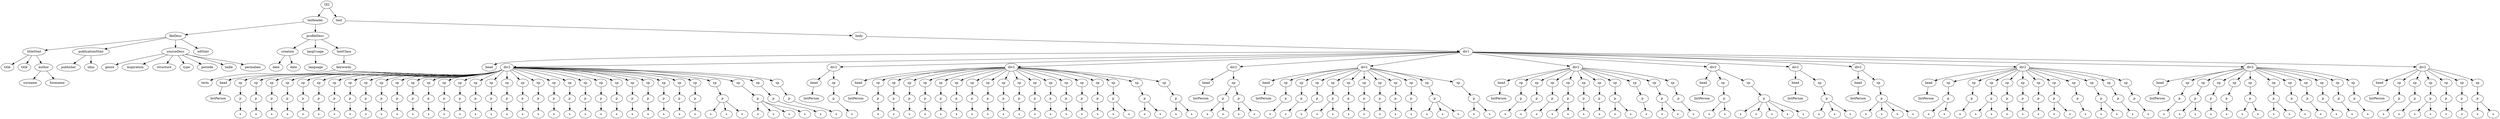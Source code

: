 digraph Tree {
	"t0" [label = "TEI"];
	"t1" [label = "teiHeader"];
	"t2" [label = "fileDesc"];
	"t3" [label = "titleStmt"];
	"t4" [label = "title"];
	"t5" [label = "title"];
	"t6" [label = "author"];
	"t7" [label = "surname"];
	"t8" [label = "forename"];
	"t9" [label = "publicationStmt"];
	"t10" [label = "publisher"];
	"t11" [label = "idno"];
	"t12" [label = "sourceDesc"];
	"t13" [label = "genre"];
	"t14" [label = "inspiration"];
	"t15" [label = "structure"];
	"t16" [label = "type"];
	"t17" [label = "periode"];
	"t18" [label = "taille"];
	"t19" [label = "permalien"];
	"t20" [label = "edStmt"];
	"t21" [label = "profileDesc"];
	"t22" [label = "creation"];
	"t23" [label = "date"];
	"t24" [label = "date"];
	"t25" [label = "langUsage"];
	"t26" [label = "language"];
	"t27" [label = "textClass"];
	"t28" [label = "keywords"];
	"t29" [label = "term"];
	"t30" [label = "text"];
	"t31" [label = "body"];
	"t32" [label = "div1"];
	"t33" [label = "head"];
	"t34" [label = "div2"];
	"t35" [label = "head"];
	"t36" [label = "listPerson"];
	"t37" [label = "sp"];
	"t38" [label = "p"];
	"t39" [label = "s"];
	"t40" [label = "sp"];
	"t41" [label = "p"];
	"t42" [label = "s"];
	"t43" [label = "sp"];
	"t44" [label = "p"];
	"t45" [label = "s"];
	"t46" [label = "sp"];
	"t47" [label = "p"];
	"t48" [label = "s"];
	"t49" [label = "sp"];
	"t50" [label = "p"];
	"t51" [label = "s"];
	"t52" [label = "sp"];
	"t53" [label = "p"];
	"t54" [label = "s"];
	"t55" [label = "sp"];
	"t56" [label = "p"];
	"t57" [label = "s"];
	"t58" [label = "sp"];
	"t59" [label = "p"];
	"t60" [label = "s"];
	"t61" [label = "sp"];
	"t62" [label = "p"];
	"t63" [label = "s"];
	"t64" [label = "sp"];
	"t65" [label = "p"];
	"t66" [label = "s"];
	"t67" [label = "sp"];
	"t68" [label = "p"];
	"t69" [label = "s"];
	"t70" [label = "sp"];
	"t71" [label = "p"];
	"t72" [label = "s"];
	"t73" [label = "sp"];
	"t74" [label = "p"];
	"t75" [label = "s"];
	"t76" [label = "sp"];
	"t77" [label = "p"];
	"t78" [label = "s"];
	"t79" [label = "sp"];
	"t80" [label = "p"];
	"t81" [label = "s"];
	"t82" [label = "sp"];
	"t83" [label = "p"];
	"t84" [label = "s"];
	"t85" [label = "sp"];
	"t86" [label = "p"];
	"t87" [label = "s"];
	"t88" [label = "sp"];
	"t89" [label = "p"];
	"t90" [label = "s"];
	"t91" [label = "sp"];
	"t92" [label = "p"];
	"t93" [label = "s"];
	"t94" [label = "sp"];
	"t95" [label = "p"];
	"t96" [label = "s"];
	"t97" [label = "sp"];
	"t98" [label = "p"];
	"t99" [label = "s"];
	"t100" [label = "sp"];
	"t101" [label = "p"];
	"t102" [label = "s"];
	"t103" [label = "sp"];
	"t104" [label = "p"];
	"t105" [label = "s"];
	"t106" [label = "sp"];
	"t107" [label = "p"];
	"t108" [label = "s"];
	"t109" [label = "sp"];
	"t110" [label = "p"];
	"t111" [label = "s"];
	"t112" [label = "sp"];
	"t113" [label = "p"];
	"t114" [label = "s"];
	"t115" [label = "sp"];
	"t116" [label = "p"];
	"t117" [label = "s"];
	"t118" [label = "sp"];
	"t119" [label = "p"];
	"t120" [label = "s"];
	"t121" [label = "sp"];
	"t122" [label = "p"];
	"t123" [label = "s"];
	"t124" [label = "sp"];
	"t125" [label = "p"];
	"t126" [label = "s"];
	"t127" [label = "sp"];
	"t128" [label = "p"];
	"t129" [label = "s"];
	"t130" [label = "s"];
	"t131" [label = "s"];
	"t132" [label = "sp"];
	"t133" [label = "p"];
	"t134" [label = "s"];
	"t135" [label = "s"];
	"t136" [label = "s"];
	"t137" [label = "s"];
	"t138" [label = "sp"];
	"t139" [label = "p"];
	"t140" [label = "s"];
	"t141" [label = "sp"];
	"t142" [label = "p"];
	"t143" [label = "s"];
	"t144" [label = "div2"];
	"t145" [label = "head"];
	"t146" [label = "listPerson"];
	"t147" [label = "sp"];
	"t148" [label = "p"];
	"t149" [label = "s"];
	"t150" [label = "div2"];
	"t151" [label = "head"];
	"t152" [label = "listPerson"];
	"t153" [label = "sp"];
	"t154" [label = "p"];
	"t155" [label = "s"];
	"t156" [label = "sp"];
	"t157" [label = "p"];
	"t158" [label = "s"];
	"t159" [label = "sp"];
	"t160" [label = "p"];
	"t161" [label = "s"];
	"t162" [label = "sp"];
	"t163" [label = "p"];
	"t164" [label = "s"];
	"t165" [label = "sp"];
	"t166" [label = "p"];
	"t167" [label = "s"];
	"t168" [label = "sp"];
	"t169" [label = "p"];
	"t170" [label = "s"];
	"t171" [label = "sp"];
	"t172" [label = "p"];
	"t173" [label = "s"];
	"t174" [label = "sp"];
	"t175" [label = "p"];
	"t176" [label = "s"];
	"t177" [label = "sp"];
	"t178" [label = "p"];
	"t179" [label = "s"];
	"t180" [label = "sp"];
	"t181" [label = "p"];
	"t182" [label = "s"];
	"t183" [label = "sp"];
	"t184" [label = "p"];
	"t185" [label = "s"];
	"t186" [label = "sp"];
	"t187" [label = "p"];
	"t188" [label = "s"];
	"t189" [label = "sp"];
	"t190" [label = "p"];
	"t191" [label = "s"];
	"t192" [label = "sp"];
	"t193" [label = "p"];
	"t194" [label = "s"];
	"t195" [label = "sp"];
	"t196" [label = "p"];
	"t197" [label = "s"];
	"t198" [label = "sp"];
	"t199" [label = "p"];
	"t200" [label = "s"];
	"t201" [label = "s"];
	"t202" [label = "sp"];
	"t203" [label = "p"];
	"t204" [label = "s"];
	"t205" [label = "s"];
	"t206" [label = "sp"];
	"t207" [label = "p"];
	"t208" [label = "s"];
	"t209" [label = "s"];
	"t210" [label = "div2"];
	"t211" [label = "head"];
	"t212" [label = "listPerson"];
	"t213" [label = "sp"];
	"t214" [label = "p"];
	"t215" [label = "s"];
	"t216" [label = "s"];
	"t217" [label = "p"];
	"t218" [label = "s"];
	"t219" [label = "s"];
	"t220" [label = "div2"];
	"t221" [label = "head"];
	"t222" [label = "listPerson"];
	"t223" [label = "sp"];
	"t224" [label = "p"];
	"t225" [label = "s"];
	"t226" [label = "sp"];
	"t227" [label = "p"];
	"t228" [label = "s"];
	"t229" [label = "sp"];
	"t230" [label = "p"];
	"t231" [label = "s"];
	"t232" [label = "sp"];
	"t233" [label = "p"];
	"t234" [label = "s"];
	"t235" [label = "s"];
	"t236" [label = "sp"];
	"t237" [label = "p"];
	"t238" [label = "s"];
	"t239" [label = "sp"];
	"t240" [label = "p"];
	"t241" [label = "s"];
	"t242" [label = "sp"];
	"t243" [label = "p"];
	"t244" [label = "s"];
	"t245" [label = "sp"];
	"t246" [label = "p"];
	"t247" [label = "s"];
	"t248" [label = "sp"];
	"t249" [label = "p"];
	"t250" [label = "s"];
	"t251" [label = "sp"];
	"t252" [label = "p"];
	"t253" [label = "s"];
	"t254" [label = "s"];
	"t255" [label = "s"];
	"t256" [label = "sp"];
	"t257" [label = "p"];
	"t258" [label = "s"];
	"t259" [label = "s"];
	"t260" [label = "div2"];
	"t261" [label = "head"];
	"t262" [label = "listPerson"];
	"t263" [label = "sp"];
	"t264" [label = "p"];
	"t265" [label = "s"];
	"t266" [label = "sp"];
	"t267" [label = "p"];
	"t268" [label = "s"];
	"t269" [label = "sp"];
	"t270" [label = "p"];
	"t271" [label = "s"];
	"t272" [label = "sp"];
	"t273" [label = "p"];
	"t274" [label = "s"];
	"t275" [label = "s"];
	"t276" [label = "sp"];
	"t277" [label = "p"];
	"t278" [label = "s"];
	"t279" [label = "sp"];
	"t280" [label = "p"];
	"t281" [label = "s"];
	"t282" [label = "sp"];
	"t283" [label = "p"];
	"t284" [label = "s"];
	"t285" [label = "s"];
	"t286" [label = "sp"];
	"t287" [label = "p"];
	"t288" [label = "s"];
	"t289" [label = "sp"];
	"t290" [label = "p"];
	"t291" [label = "s"];
	"t292" [label = "s"];
	"t293" [label = "sp"];
	"t294" [label = "p"];
	"t295" [label = "s"];
	"t296" [label = "div2"];
	"t297" [label = "head"];
	"t298" [label = "listPerson"];
	"t299" [label = "sp"];
	"t300" [label = "p"];
	"t301" [label = "s"];
	"t302" [label = "s"];
	"t303" [label = "sp"];
	"t304" [label = "p"];
	"t305" [label = "s"];
	"t306" [label = "s"];
	"t307" [label = "s"];
	"t308" [label = "s"];
	"t309" [label = "s"];
	"t310" [label = "div2"];
	"t311" [label = "head"];
	"t312" [label = "listPerson"];
	"t313" [label = "sp"];
	"t314" [label = "p"];
	"t315" [label = "s"];
	"t316" [label = "s"];
	"t317" [label = "s"];
	"t318" [label = "div2"];
	"t319" [label = "head"];
	"t320" [label = "listPerson"];
	"t321" [label = "sp"];
	"t322" [label = "p"];
	"t323" [label = "s"];
	"t324" [label = "s"];
	"t325" [label = "s"];
	"t326" [label = "s"];
	"t327" [label = "div2"];
	"t328" [label = "head"];
	"t329" [label = "listPerson"];
	"t330" [label = "sp"];
	"t331" [label = "p"];
	"t332" [label = "s"];
	"t333" [label = "s"];
	"t334" [label = "sp"];
	"t335" [label = "p"];
	"t336" [label = "s"];
	"t337" [label = "sp"];
	"t338" [label = "p"];
	"t339" [label = "s"];
	"t340" [label = "s"];
	"t341" [label = "sp"];
	"t342" [label = "p"];
	"t343" [label = "s"];
	"t344" [label = "sp"];
	"t345" [label = "p"];
	"t346" [label = "s"];
	"t347" [label = "sp"];
	"t348" [label = "p"];
	"t349" [label = "s"];
	"t350" [label = "sp"];
	"t351" [label = "p"];
	"t352" [label = "s"];
	"t353" [label = "s"];
	"t354" [label = "sp"];
	"t355" [label = "p"];
	"t356" [label = "s"];
	"t357" [label = "sp"];
	"t358" [label = "p"];
	"t359" [label = "s"];
	"t360" [label = "s"];
	"t361" [label = "sp"];
	"t362" [label = "p"];
	"t363" [label = "s"];
	"t364" [label = "sp"];
	"t365" [label = "p"];
	"t366" [label = "s"];
	"t367" [label = "div2"];
	"t368" [label = "head"];
	"t369" [label = "listPerson"];
	"t370" [label = "sp"];
	"t371" [label = "p"];
	"t372" [label = "s"];
	"t373" [label = "sp"];
	"t374" [label = "p"];
	"t375" [label = "s"];
	"t376" [label = "s"];
	"t377" [label = "sp"];
	"t378" [label = "p"];
	"t379" [label = "s"];
	"t380" [label = "sp"];
	"t381" [label = "p"];
	"t382" [label = "s"];
	"t383" [label = "sp"];
	"t384" [label = "p"];
	"t385" [label = "s"];
	"t386" [label = "s"];
	"t387" [label = "sp"];
	"t388" [label = "p"];
	"t389" [label = "s"];
	"t390" [label = "s"];
	"t391" [label = "sp"];
	"t392" [label = "p"];
	"t393" [label = "s"];
	"t394" [label = "sp"];
	"t395" [label = "p"];
	"t396" [label = "s"];
	"t397" [label = "sp"];
	"t398" [label = "p"];
	"t399" [label = "s"];
	"t400" [label = "sp"];
	"t401" [label = "p"];
	"t402" [label = "s"];
	"t403" [label = "sp"];
	"t404" [label = "p"];
	"t405" [label = "s"];
	"t406" [label = "div2"];
	"t407" [label = "head"];
	"t408" [label = "listPerson"];
	"t409" [label = "sp"];
	"t410" [label = "p"];
	"t411" [label = "s"];
	"t412" [label = "sp"];
	"t413" [label = "p"];
	"t414" [label = "s"];
	"t415" [label = "sp"];
	"t416" [label = "p"];
	"t417" [label = "s"];
	"t418" [label = "s"];
	"t419" [label = "sp"];
	"t420" [label = "p"];
	"t421" [label = "s"];
	"t422" [label = "sp"];
	"t423" [label = "p"];
	"t424" [label = "s"];
	"t425" [label = "sp"];
	"t426" [label = "p"];
	"t427" [label = "s"];
	"t428" [label = "s"];
	"t0" -> "t1";
	"t1" -> "t2";
	"t2" -> "t3";
	"t3" -> "t4";
	"t3" -> "t5";
	"t3" -> "t6";
	"t6" -> "t7";
	"t6" -> "t8";
	"t2" -> "t9";
	"t9" -> "t10";
	"t9" -> "t11";
	"t2" -> "t12";
	"t12" -> "t13";
	"t12" -> "t14";
	"t12" -> "t15";
	"t12" -> "t16";
	"t12" -> "t17";
	"t12" -> "t18";
	"t12" -> "t19";
	"t2" -> "t20";
	"t1" -> "t21";
	"t21" -> "t22";
	"t22" -> "t23";
	"t22" -> "t24";
	"t21" -> "t25";
	"t25" -> "t26";
	"t21" -> "t27";
	"t27" -> "t28";
	"t28" -> "t29";
	"t0" -> "t30";
	"t30" -> "t31";
	"t31" -> "t32";
	"t32" -> "t33";
	"t32" -> "t34";
	"t34" -> "t35";
	"t35" -> "t36";
	"t34" -> "t37";
	"t37" -> "t38";
	"t38" -> "t39";
	"t34" -> "t40";
	"t40" -> "t41";
	"t41" -> "t42";
	"t34" -> "t43";
	"t43" -> "t44";
	"t44" -> "t45";
	"t34" -> "t46";
	"t46" -> "t47";
	"t47" -> "t48";
	"t34" -> "t49";
	"t49" -> "t50";
	"t50" -> "t51";
	"t34" -> "t52";
	"t52" -> "t53";
	"t53" -> "t54";
	"t34" -> "t55";
	"t55" -> "t56";
	"t56" -> "t57";
	"t34" -> "t58";
	"t58" -> "t59";
	"t59" -> "t60";
	"t34" -> "t61";
	"t61" -> "t62";
	"t62" -> "t63";
	"t34" -> "t64";
	"t64" -> "t65";
	"t65" -> "t66";
	"t34" -> "t67";
	"t67" -> "t68";
	"t68" -> "t69";
	"t34" -> "t70";
	"t70" -> "t71";
	"t71" -> "t72";
	"t34" -> "t73";
	"t73" -> "t74";
	"t74" -> "t75";
	"t34" -> "t76";
	"t76" -> "t77";
	"t77" -> "t78";
	"t34" -> "t79";
	"t79" -> "t80";
	"t80" -> "t81";
	"t34" -> "t82";
	"t82" -> "t83";
	"t83" -> "t84";
	"t34" -> "t85";
	"t85" -> "t86";
	"t86" -> "t87";
	"t34" -> "t88";
	"t88" -> "t89";
	"t89" -> "t90";
	"t34" -> "t91";
	"t91" -> "t92";
	"t92" -> "t93";
	"t34" -> "t94";
	"t94" -> "t95";
	"t95" -> "t96";
	"t34" -> "t97";
	"t97" -> "t98";
	"t98" -> "t99";
	"t34" -> "t100";
	"t100" -> "t101";
	"t101" -> "t102";
	"t34" -> "t103";
	"t103" -> "t104";
	"t104" -> "t105";
	"t34" -> "t106";
	"t106" -> "t107";
	"t107" -> "t108";
	"t34" -> "t109";
	"t109" -> "t110";
	"t110" -> "t111";
	"t34" -> "t112";
	"t112" -> "t113";
	"t113" -> "t114";
	"t34" -> "t115";
	"t115" -> "t116";
	"t116" -> "t117";
	"t34" -> "t118";
	"t118" -> "t119";
	"t119" -> "t120";
	"t34" -> "t121";
	"t121" -> "t122";
	"t122" -> "t123";
	"t34" -> "t124";
	"t124" -> "t125";
	"t125" -> "t126";
	"t34" -> "t127";
	"t127" -> "t128";
	"t128" -> "t129";
	"t128" -> "t130";
	"t128" -> "t131";
	"t34" -> "t132";
	"t132" -> "t133";
	"t133" -> "t134";
	"t133" -> "t135";
	"t133" -> "t136";
	"t133" -> "t137";
	"t34" -> "t138";
	"t138" -> "t139";
	"t139" -> "t140";
	"t34" -> "t141";
	"t141" -> "t142";
	"t142" -> "t143";
	"t32" -> "t144";
	"t144" -> "t145";
	"t145" -> "t146";
	"t144" -> "t147";
	"t147" -> "t148";
	"t148" -> "t149";
	"t32" -> "t150";
	"t150" -> "t151";
	"t151" -> "t152";
	"t150" -> "t153";
	"t153" -> "t154";
	"t154" -> "t155";
	"t150" -> "t156";
	"t156" -> "t157";
	"t157" -> "t158";
	"t150" -> "t159";
	"t159" -> "t160";
	"t160" -> "t161";
	"t150" -> "t162";
	"t162" -> "t163";
	"t163" -> "t164";
	"t150" -> "t165";
	"t165" -> "t166";
	"t166" -> "t167";
	"t150" -> "t168";
	"t168" -> "t169";
	"t169" -> "t170";
	"t150" -> "t171";
	"t171" -> "t172";
	"t172" -> "t173";
	"t150" -> "t174";
	"t174" -> "t175";
	"t175" -> "t176";
	"t150" -> "t177";
	"t177" -> "t178";
	"t178" -> "t179";
	"t150" -> "t180";
	"t180" -> "t181";
	"t181" -> "t182";
	"t150" -> "t183";
	"t183" -> "t184";
	"t184" -> "t185";
	"t150" -> "t186";
	"t186" -> "t187";
	"t187" -> "t188";
	"t150" -> "t189";
	"t189" -> "t190";
	"t190" -> "t191";
	"t150" -> "t192";
	"t192" -> "t193";
	"t193" -> "t194";
	"t150" -> "t195";
	"t195" -> "t196";
	"t196" -> "t197";
	"t150" -> "t198";
	"t198" -> "t199";
	"t199" -> "t200";
	"t199" -> "t201";
	"t150" -> "t202";
	"t202" -> "t203";
	"t203" -> "t204";
	"t203" -> "t205";
	"t150" -> "t206";
	"t206" -> "t207";
	"t207" -> "t208";
	"t207" -> "t209";
	"t32" -> "t210";
	"t210" -> "t211";
	"t211" -> "t212";
	"t210" -> "t213";
	"t213" -> "t214";
	"t214" -> "t215";
	"t214" -> "t216";
	"t213" -> "t217";
	"t217" -> "t218";
	"t217" -> "t219";
	"t32" -> "t220";
	"t220" -> "t221";
	"t221" -> "t222";
	"t220" -> "t223";
	"t223" -> "t224";
	"t224" -> "t225";
	"t220" -> "t226";
	"t226" -> "t227";
	"t227" -> "t228";
	"t220" -> "t229";
	"t229" -> "t230";
	"t230" -> "t231";
	"t220" -> "t232";
	"t232" -> "t233";
	"t233" -> "t234";
	"t233" -> "t235";
	"t220" -> "t236";
	"t236" -> "t237";
	"t237" -> "t238";
	"t220" -> "t239";
	"t239" -> "t240";
	"t240" -> "t241";
	"t220" -> "t242";
	"t242" -> "t243";
	"t243" -> "t244";
	"t220" -> "t245";
	"t245" -> "t246";
	"t246" -> "t247";
	"t220" -> "t248";
	"t248" -> "t249";
	"t249" -> "t250";
	"t220" -> "t251";
	"t251" -> "t252";
	"t252" -> "t253";
	"t252" -> "t254";
	"t252" -> "t255";
	"t220" -> "t256";
	"t256" -> "t257";
	"t257" -> "t258";
	"t257" -> "t259";
	"t32" -> "t260";
	"t260" -> "t261";
	"t261" -> "t262";
	"t260" -> "t263";
	"t263" -> "t264";
	"t264" -> "t265";
	"t260" -> "t266";
	"t266" -> "t267";
	"t267" -> "t268";
	"t260" -> "t269";
	"t269" -> "t270";
	"t270" -> "t271";
	"t260" -> "t272";
	"t272" -> "t273";
	"t273" -> "t274";
	"t273" -> "t275";
	"t260" -> "t276";
	"t276" -> "t277";
	"t277" -> "t278";
	"t260" -> "t279";
	"t279" -> "t280";
	"t280" -> "t281";
	"t260" -> "t282";
	"t282" -> "t283";
	"t283" -> "t284";
	"t283" -> "t285";
	"t260" -> "t286";
	"t286" -> "t287";
	"t287" -> "t288";
	"t260" -> "t289";
	"t289" -> "t290";
	"t290" -> "t291";
	"t290" -> "t292";
	"t260" -> "t293";
	"t293" -> "t294";
	"t294" -> "t295";
	"t32" -> "t296";
	"t296" -> "t297";
	"t297" -> "t298";
	"t296" -> "t299";
	"t299" -> "t300";
	"t300" -> "t301";
	"t300" -> "t302";
	"t296" -> "t303";
	"t303" -> "t304";
	"t304" -> "t305";
	"t304" -> "t306";
	"t304" -> "t307";
	"t304" -> "t308";
	"t304" -> "t309";
	"t32" -> "t310";
	"t310" -> "t311";
	"t311" -> "t312";
	"t310" -> "t313";
	"t313" -> "t314";
	"t314" -> "t315";
	"t314" -> "t316";
	"t314" -> "t317";
	"t32" -> "t318";
	"t318" -> "t319";
	"t319" -> "t320";
	"t318" -> "t321";
	"t321" -> "t322";
	"t322" -> "t323";
	"t322" -> "t324";
	"t322" -> "t325";
	"t322" -> "t326";
	"t32" -> "t327";
	"t327" -> "t328";
	"t328" -> "t329";
	"t327" -> "t330";
	"t330" -> "t331";
	"t331" -> "t332";
	"t331" -> "t333";
	"t327" -> "t334";
	"t334" -> "t335";
	"t335" -> "t336";
	"t327" -> "t337";
	"t337" -> "t338";
	"t338" -> "t339";
	"t338" -> "t340";
	"t327" -> "t341";
	"t341" -> "t342";
	"t342" -> "t343";
	"t327" -> "t344";
	"t344" -> "t345";
	"t345" -> "t346";
	"t327" -> "t347";
	"t347" -> "t348";
	"t348" -> "t349";
	"t327" -> "t350";
	"t350" -> "t351";
	"t351" -> "t352";
	"t351" -> "t353";
	"t327" -> "t354";
	"t354" -> "t355";
	"t355" -> "t356";
	"t327" -> "t357";
	"t357" -> "t358";
	"t358" -> "t359";
	"t358" -> "t360";
	"t327" -> "t361";
	"t361" -> "t362";
	"t362" -> "t363";
	"t327" -> "t364";
	"t364" -> "t365";
	"t365" -> "t366";
	"t32" -> "t367";
	"t367" -> "t368";
	"t368" -> "t369";
	"t367" -> "t370";
	"t370" -> "t371";
	"t371" -> "t372";
	"t367" -> "t373";
	"t373" -> "t374";
	"t374" -> "t375";
	"t374" -> "t376";
	"t367" -> "t377";
	"t377" -> "t378";
	"t378" -> "t379";
	"t367" -> "t380";
	"t380" -> "t381";
	"t381" -> "t382";
	"t367" -> "t383";
	"t383" -> "t384";
	"t384" -> "t385";
	"t384" -> "t386";
	"t367" -> "t387";
	"t387" -> "t388";
	"t388" -> "t389";
	"t388" -> "t390";
	"t367" -> "t391";
	"t391" -> "t392";
	"t392" -> "t393";
	"t367" -> "t394";
	"t394" -> "t395";
	"t395" -> "t396";
	"t367" -> "t397";
	"t397" -> "t398";
	"t398" -> "t399";
	"t367" -> "t400";
	"t400" -> "t401";
	"t401" -> "t402";
	"t367" -> "t403";
	"t403" -> "t404";
	"t404" -> "t405";
	"t32" -> "t406";
	"t406" -> "t407";
	"t407" -> "t408";
	"t406" -> "t409";
	"t409" -> "t410";
	"t410" -> "t411";
	"t406" -> "t412";
	"t412" -> "t413";
	"t413" -> "t414";
	"t406" -> "t415";
	"t415" -> "t416";
	"t416" -> "t417";
	"t416" -> "t418";
	"t406" -> "t419";
	"t419" -> "t420";
	"t420" -> "t421";
	"t406" -> "t422";
	"t422" -> "t423";
	"t423" -> "t424";
	"t406" -> "t425";
	"t425" -> "t426";
	"t426" -> "t427";
	"t426" -> "t428";
}
